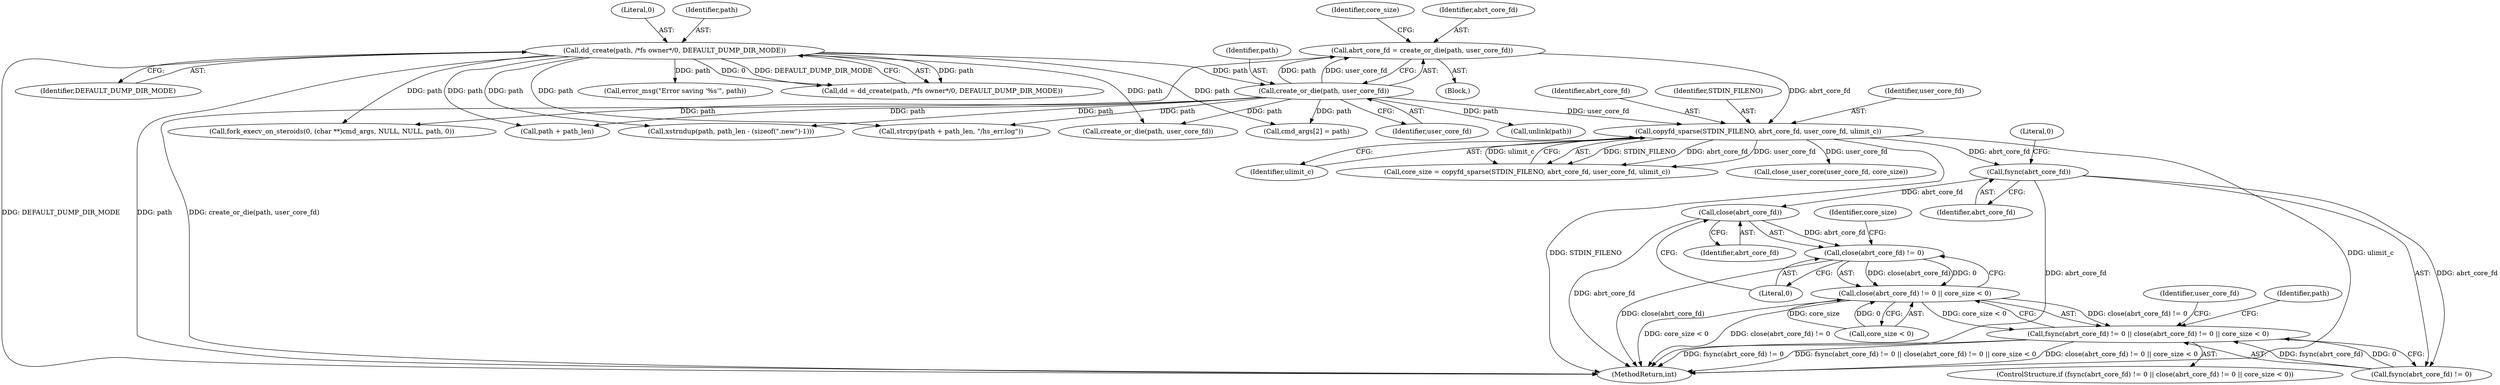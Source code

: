 digraph "0_abrt_3c1b60cfa62d39e5fff5a53a5bc53dae189e740e@API" {
"1001171" [label="(Call,close(abrt_core_fd))"];
"1001166" [label="(Call,fsync(abrt_core_fd))"];
"1001155" [label="(Call,copyfd_sparse(STDIN_FILENO, abrt_core_fd, user_core_fd, ulimit_c))"];
"1001148" [label="(Call,abrt_core_fd = create_or_die(path, user_core_fd))"];
"1001150" [label="(Call,create_or_die(path, user_core_fd))"];
"1000777" [label="(Call,dd_create(path, /*fs owner*/0, DEFAULT_DUMP_DIR_MODE))"];
"1001170" [label="(Call,close(abrt_core_fd) != 0)"];
"1001169" [label="(Call,close(abrt_core_fd) != 0 || core_size < 0)"];
"1001164" [label="(Call,fsync(abrt_core_fd) != 0 || close(abrt_core_fd) != 0 || core_size < 0)"];
"1001164" [label="(Call,fsync(abrt_core_fd) != 0 || close(abrt_core_fd) != 0 || core_size < 0)"];
"1001175" [label="(Identifier,core_size)"];
"1001244" [label="(Call,create_or_die(path, user_core_fd))"];
"1001146" [label="(Block,)"];
"1001311" [label="(Call,cmd_args[2] = path)"];
"1001170" [label="(Call,close(abrt_core_fd) != 0)"];
"1001160" [label="(Call,close_user_core(user_core_fd, core_size))"];
"1001178" [label="(Call,unlink(path))"];
"1000779" [label="(Literal,0)"];
"1001163" [label="(ControlStructure,if (fsync(abrt_core_fd) != 0 || close(abrt_core_fd) != 0 || core_size < 0))"];
"1001191" [label="(Identifier,user_core_fd)"];
"1001352" [label="(Call,xstrndup(path, path_len - (sizeof(\".new\")-1)))"];
"1001158" [label="(Identifier,user_core_fd)"];
"1001179" [label="(Identifier,path)"];
"1001136" [label="(Call,error_msg(\"Error saving '%s'\", path))"];
"1001172" [label="(Identifier,abrt_core_fd)"];
"1001154" [label="(Identifier,core_size)"];
"1000775" [label="(Call,dd = dd_create(path, /*fs owner*/0, DEFAULT_DUMP_DIR_MODE))"];
"1001165" [label="(Call,fsync(abrt_core_fd) != 0)"];
"1001148" [label="(Call,abrt_core_fd = create_or_die(path, user_core_fd))"];
"1001334" [label="(Call,fork_execv_on_steroids(0, (char **)cmd_args, NULL, NULL, path, 0))"];
"1000780" [label="(Identifier,DEFAULT_DUMP_DIR_MODE)"];
"1001447" [label="(MethodReturn,int)"];
"1001149" [label="(Identifier,abrt_core_fd)"];
"1001168" [label="(Literal,0)"];
"1001159" [label="(Identifier,ulimit_c)"];
"1001157" [label="(Identifier,abrt_core_fd)"];
"1001166" [label="(Call,fsync(abrt_core_fd))"];
"1001152" [label="(Identifier,user_core_fd)"];
"1001155" [label="(Call,copyfd_sparse(STDIN_FILENO, abrt_core_fd, user_core_fd, ulimit_c))"];
"1000777" [label="(Call,dd_create(path, /*fs owner*/0, DEFAULT_DUMP_DIR_MODE))"];
"1001151" [label="(Identifier,path)"];
"1001150" [label="(Call,create_or_die(path, user_core_fd))"];
"1001173" [label="(Literal,0)"];
"1001174" [label="(Call,core_size < 0)"];
"1001169" [label="(Call,close(abrt_core_fd) != 0 || core_size < 0)"];
"1000778" [label="(Identifier,path)"];
"1001153" [label="(Call,core_size = copyfd_sparse(STDIN_FILENO, abrt_core_fd, user_core_fd, ulimit_c))"];
"1001156" [label="(Identifier,STDIN_FILENO)"];
"1001237" [label="(Call,path + path_len)"];
"1001167" [label="(Identifier,abrt_core_fd)"];
"1001236" [label="(Call,strcpy(path + path_len, \"/hs_err.log\"))"];
"1001171" [label="(Call,close(abrt_core_fd))"];
"1001171" -> "1001170"  [label="AST: "];
"1001171" -> "1001172"  [label="CFG: "];
"1001172" -> "1001171"  [label="AST: "];
"1001173" -> "1001171"  [label="CFG: "];
"1001171" -> "1001447"  [label="DDG: abrt_core_fd"];
"1001171" -> "1001170"  [label="DDG: abrt_core_fd"];
"1001166" -> "1001171"  [label="DDG: abrt_core_fd"];
"1001166" -> "1001165"  [label="AST: "];
"1001166" -> "1001167"  [label="CFG: "];
"1001167" -> "1001166"  [label="AST: "];
"1001168" -> "1001166"  [label="CFG: "];
"1001166" -> "1001447"  [label="DDG: abrt_core_fd"];
"1001166" -> "1001165"  [label="DDG: abrt_core_fd"];
"1001155" -> "1001166"  [label="DDG: abrt_core_fd"];
"1001155" -> "1001153"  [label="AST: "];
"1001155" -> "1001159"  [label="CFG: "];
"1001156" -> "1001155"  [label="AST: "];
"1001157" -> "1001155"  [label="AST: "];
"1001158" -> "1001155"  [label="AST: "];
"1001159" -> "1001155"  [label="AST: "];
"1001153" -> "1001155"  [label="CFG: "];
"1001155" -> "1001447"  [label="DDG: STDIN_FILENO"];
"1001155" -> "1001447"  [label="DDG: ulimit_c"];
"1001155" -> "1001153"  [label="DDG: STDIN_FILENO"];
"1001155" -> "1001153"  [label="DDG: abrt_core_fd"];
"1001155" -> "1001153"  [label="DDG: user_core_fd"];
"1001155" -> "1001153"  [label="DDG: ulimit_c"];
"1001148" -> "1001155"  [label="DDG: abrt_core_fd"];
"1001150" -> "1001155"  [label="DDG: user_core_fd"];
"1001155" -> "1001160"  [label="DDG: user_core_fd"];
"1001148" -> "1001146"  [label="AST: "];
"1001148" -> "1001150"  [label="CFG: "];
"1001149" -> "1001148"  [label="AST: "];
"1001150" -> "1001148"  [label="AST: "];
"1001154" -> "1001148"  [label="CFG: "];
"1001148" -> "1001447"  [label="DDG: create_or_die(path, user_core_fd)"];
"1001150" -> "1001148"  [label="DDG: path"];
"1001150" -> "1001148"  [label="DDG: user_core_fd"];
"1001150" -> "1001152"  [label="CFG: "];
"1001151" -> "1001150"  [label="AST: "];
"1001152" -> "1001150"  [label="AST: "];
"1000777" -> "1001150"  [label="DDG: path"];
"1001150" -> "1001178"  [label="DDG: path"];
"1001150" -> "1001236"  [label="DDG: path"];
"1001150" -> "1001237"  [label="DDG: path"];
"1001150" -> "1001244"  [label="DDG: path"];
"1001150" -> "1001311"  [label="DDG: path"];
"1001150" -> "1001334"  [label="DDG: path"];
"1001150" -> "1001352"  [label="DDG: path"];
"1000777" -> "1000775"  [label="AST: "];
"1000777" -> "1000780"  [label="CFG: "];
"1000778" -> "1000777"  [label="AST: "];
"1000779" -> "1000777"  [label="AST: "];
"1000780" -> "1000777"  [label="AST: "];
"1000775" -> "1000777"  [label="CFG: "];
"1000777" -> "1001447"  [label="DDG: DEFAULT_DUMP_DIR_MODE"];
"1000777" -> "1001447"  [label="DDG: path"];
"1000777" -> "1000775"  [label="DDG: path"];
"1000777" -> "1000775"  [label="DDG: 0"];
"1000777" -> "1000775"  [label="DDG: DEFAULT_DUMP_DIR_MODE"];
"1000777" -> "1001136"  [label="DDG: path"];
"1000777" -> "1001236"  [label="DDG: path"];
"1000777" -> "1001237"  [label="DDG: path"];
"1000777" -> "1001244"  [label="DDG: path"];
"1000777" -> "1001311"  [label="DDG: path"];
"1000777" -> "1001334"  [label="DDG: path"];
"1000777" -> "1001352"  [label="DDG: path"];
"1001170" -> "1001169"  [label="AST: "];
"1001170" -> "1001173"  [label="CFG: "];
"1001173" -> "1001170"  [label="AST: "];
"1001175" -> "1001170"  [label="CFG: "];
"1001169" -> "1001170"  [label="CFG: "];
"1001170" -> "1001447"  [label="DDG: close(abrt_core_fd)"];
"1001170" -> "1001169"  [label="DDG: close(abrt_core_fd)"];
"1001170" -> "1001169"  [label="DDG: 0"];
"1001169" -> "1001164"  [label="AST: "];
"1001169" -> "1001174"  [label="CFG: "];
"1001174" -> "1001169"  [label="AST: "];
"1001164" -> "1001169"  [label="CFG: "];
"1001169" -> "1001447"  [label="DDG: close(abrt_core_fd) != 0"];
"1001169" -> "1001447"  [label="DDG: core_size < 0"];
"1001169" -> "1001164"  [label="DDG: close(abrt_core_fd) != 0"];
"1001169" -> "1001164"  [label="DDG: core_size < 0"];
"1001174" -> "1001169"  [label="DDG: core_size"];
"1001174" -> "1001169"  [label="DDG: 0"];
"1001164" -> "1001163"  [label="AST: "];
"1001164" -> "1001165"  [label="CFG: "];
"1001165" -> "1001164"  [label="AST: "];
"1001179" -> "1001164"  [label="CFG: "];
"1001191" -> "1001164"  [label="CFG: "];
"1001164" -> "1001447"  [label="DDG: fsync(abrt_core_fd) != 0"];
"1001164" -> "1001447"  [label="DDG: fsync(abrt_core_fd) != 0 || close(abrt_core_fd) != 0 || core_size < 0"];
"1001164" -> "1001447"  [label="DDG: close(abrt_core_fd) != 0 || core_size < 0"];
"1001165" -> "1001164"  [label="DDG: fsync(abrt_core_fd)"];
"1001165" -> "1001164"  [label="DDG: 0"];
}

